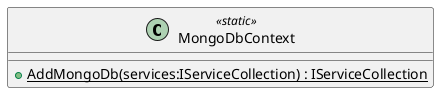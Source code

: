 @startuml
class MongoDbContext <<static>> {
    + {static} AddMongoDb(services:IServiceCollection) : IServiceCollection
}
@enduml
